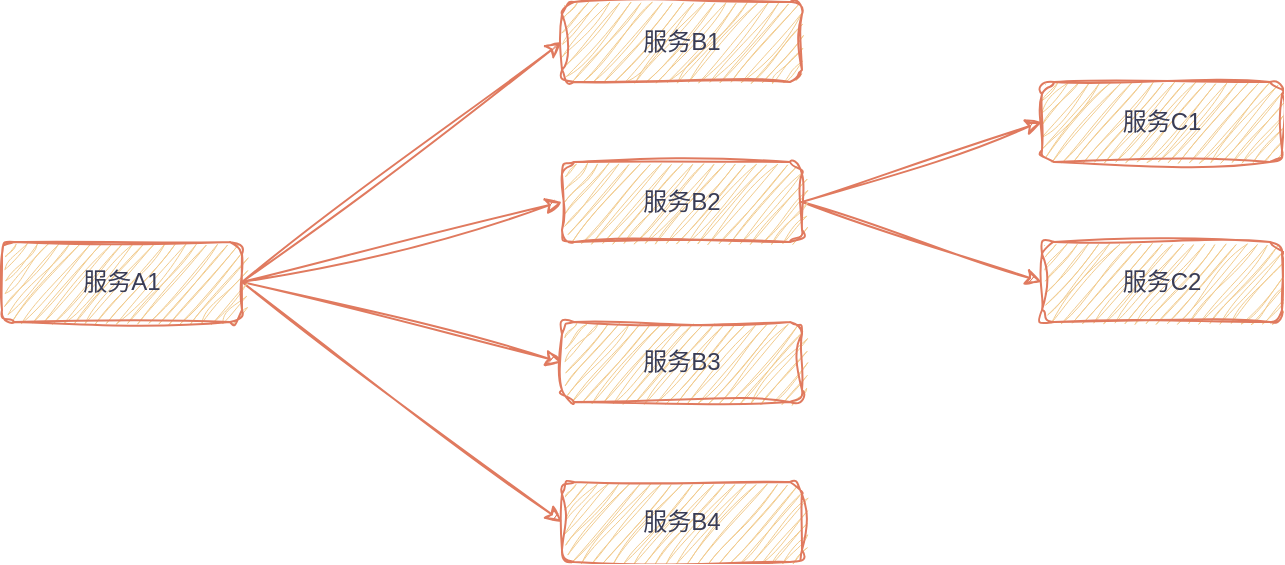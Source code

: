 <mxfile version="24.8.6">
  <diagram name="第 1 页" id="TsuZlVNlwBFfq6maTT24">
    <mxGraphModel dx="1260" dy="587" grid="1" gridSize="10" guides="1" tooltips="1" connect="1" arrows="1" fold="1" page="1" pageScale="1" pageWidth="3200" pageHeight="2400" math="0" shadow="0">
      <root>
        <mxCell id="0" />
        <mxCell id="1" parent="0" />
        <mxCell id="fMhGvrMlXt7Lq60lGn1u-2" value="服务B1" style="rounded=1;whiteSpace=wrap;html=1;sketch=1;curveFitting=1;jiggle=2;labelBackgroundColor=none;fillColor=#F2CC8F;strokeColor=#E07A5F;fontColor=#393C56;" vertex="1" parent="1">
          <mxGeometry x="680" y="1040" width="120" height="40" as="geometry" />
        </mxCell>
        <mxCell id="fMhGvrMlXt7Lq60lGn1u-19" style="edgeStyle=none;rounded=0;sketch=1;hachureGap=4;jiggle=2;curveFitting=1;orthogonalLoop=1;jettySize=auto;html=1;exitX=1;exitY=0.5;exitDx=0;exitDy=0;entryX=0;entryY=0.5;entryDx=0;entryDy=0;strokeColor=#E07A5F;fontFamily=Architects Daughter;fontSource=https%3A%2F%2Ffonts.googleapis.com%2Fcss%3Ffamily%3DArchitects%2BDaughter;fontColor=#393C56;fillColor=#F2CC8F;" edge="1" parent="1" source="fMhGvrMlXt7Lq60lGn1u-5" target="fMhGvrMlXt7Lq60lGn1u-17">
          <mxGeometry relative="1" as="geometry" />
        </mxCell>
        <mxCell id="fMhGvrMlXt7Lq60lGn1u-22" style="edgeStyle=none;rounded=0;sketch=1;hachureGap=4;jiggle=2;curveFitting=1;orthogonalLoop=1;jettySize=auto;html=1;exitX=1;exitY=0.5;exitDx=0;exitDy=0;entryX=0;entryY=0.5;entryDx=0;entryDy=0;strokeColor=#E07A5F;fontFamily=Architects Daughter;fontSource=https%3A%2F%2Ffonts.googleapis.com%2Fcss%3Ffamily%3DArchitects%2BDaughter;fontColor=#393C56;fillColor=#F2CC8F;" edge="1" parent="1" source="fMhGvrMlXt7Lq60lGn1u-5" target="fMhGvrMlXt7Lq60lGn1u-18">
          <mxGeometry relative="1" as="geometry" />
        </mxCell>
        <mxCell id="fMhGvrMlXt7Lq60lGn1u-5" value="服务B2" style="rounded=1;whiteSpace=wrap;html=1;sketch=1;curveFitting=1;jiggle=2;labelBackgroundColor=none;fillColor=#F2CC8F;strokeColor=#E07A5F;fontColor=#393C56;" vertex="1" parent="1">
          <mxGeometry x="680" y="1120" width="120" height="40" as="geometry" />
        </mxCell>
        <mxCell id="fMhGvrMlXt7Lq60lGn1u-6" value="服务B3" style="rounded=1;whiteSpace=wrap;html=1;sketch=1;curveFitting=1;jiggle=2;labelBackgroundColor=none;fillColor=#F2CC8F;strokeColor=#E07A5F;fontColor=#393C56;" vertex="1" parent="1">
          <mxGeometry x="680" y="1200" width="120" height="40" as="geometry" />
        </mxCell>
        <mxCell id="fMhGvrMlXt7Lq60lGn1u-7" value="服务B4" style="rounded=1;whiteSpace=wrap;html=1;sketch=1;curveFitting=1;jiggle=2;labelBackgroundColor=none;fillColor=#F2CC8F;strokeColor=#E07A5F;fontColor=#393C56;" vertex="1" parent="1">
          <mxGeometry x="680" y="1280" width="120" height="40" as="geometry" />
        </mxCell>
        <mxCell id="fMhGvrMlXt7Lq60lGn1u-13" style="edgeStyle=none;rounded=0;sketch=1;hachureGap=4;jiggle=2;curveFitting=1;orthogonalLoop=1;jettySize=auto;html=1;exitX=1;exitY=0.5;exitDx=0;exitDy=0;entryX=0;entryY=0.5;entryDx=0;entryDy=0;strokeColor=#E07A5F;fontFamily=Architects Daughter;fontSource=https%3A%2F%2Ffonts.googleapis.com%2Fcss%3Ffamily%3DArchitects%2BDaughter;fontColor=#393C56;fillColor=#F2CC8F;" edge="1" parent="1" source="fMhGvrMlXt7Lq60lGn1u-10" target="fMhGvrMlXt7Lq60lGn1u-2">
          <mxGeometry relative="1" as="geometry" />
        </mxCell>
        <mxCell id="fMhGvrMlXt7Lq60lGn1u-14" style="edgeStyle=none;rounded=0;sketch=1;hachureGap=4;jiggle=2;curveFitting=1;orthogonalLoop=1;jettySize=auto;html=1;exitX=1;exitY=0.5;exitDx=0;exitDy=0;entryX=0;entryY=0.5;entryDx=0;entryDy=0;strokeColor=#E07A5F;fontFamily=Architects Daughter;fontSource=https%3A%2F%2Ffonts.googleapis.com%2Fcss%3Ffamily%3DArchitects%2BDaughter;fontColor=#393C56;fillColor=#F2CC8F;" edge="1" parent="1" source="fMhGvrMlXt7Lq60lGn1u-10" target="fMhGvrMlXt7Lq60lGn1u-5">
          <mxGeometry relative="1" as="geometry" />
        </mxCell>
        <mxCell id="fMhGvrMlXt7Lq60lGn1u-15" style="edgeStyle=none;rounded=0;sketch=1;hachureGap=4;jiggle=2;curveFitting=1;orthogonalLoop=1;jettySize=auto;html=1;exitX=1;exitY=0.5;exitDx=0;exitDy=0;entryX=0;entryY=0.5;entryDx=0;entryDy=0;strokeColor=#E07A5F;fontFamily=Architects Daughter;fontSource=https%3A%2F%2Ffonts.googleapis.com%2Fcss%3Ffamily%3DArchitects%2BDaughter;fontColor=#393C56;fillColor=#F2CC8F;" edge="1" parent="1" source="fMhGvrMlXt7Lq60lGn1u-10" target="fMhGvrMlXt7Lq60lGn1u-6">
          <mxGeometry relative="1" as="geometry" />
        </mxCell>
        <mxCell id="fMhGvrMlXt7Lq60lGn1u-16" style="edgeStyle=none;rounded=0;sketch=1;hachureGap=4;jiggle=2;curveFitting=1;orthogonalLoop=1;jettySize=auto;html=1;exitX=1;exitY=0.5;exitDx=0;exitDy=0;entryX=0;entryY=0.5;entryDx=0;entryDy=0;strokeColor=#E07A5F;fontFamily=Architects Daughter;fontSource=https%3A%2F%2Ffonts.googleapis.com%2Fcss%3Ffamily%3DArchitects%2BDaughter;fontColor=#393C56;fillColor=#F2CC8F;" edge="1" parent="1" source="fMhGvrMlXt7Lq60lGn1u-10" target="fMhGvrMlXt7Lq60lGn1u-7">
          <mxGeometry relative="1" as="geometry" />
        </mxCell>
        <mxCell id="fMhGvrMlXt7Lq60lGn1u-10" value="服务A1" style="rounded=1;whiteSpace=wrap;html=1;sketch=1;curveFitting=1;jiggle=2;labelBackgroundColor=none;fillColor=#F2CC8F;strokeColor=#E07A5F;fontColor=#393C56;" vertex="1" parent="1">
          <mxGeometry x="400" y="1160" width="120" height="40" as="geometry" />
        </mxCell>
        <mxCell id="fMhGvrMlXt7Lq60lGn1u-17" value="服务C1" style="rounded=1;whiteSpace=wrap;html=1;sketch=1;curveFitting=1;jiggle=2;labelBackgroundColor=none;fillColor=#F2CC8F;strokeColor=#E07A5F;fontColor=#393C56;" vertex="1" parent="1">
          <mxGeometry x="920" y="1080" width="120" height="40" as="geometry" />
        </mxCell>
        <mxCell id="fMhGvrMlXt7Lq60lGn1u-18" value="服务C2" style="rounded=1;whiteSpace=wrap;html=1;sketch=1;curveFitting=1;jiggle=2;labelBackgroundColor=none;fillColor=#F2CC8F;strokeColor=#E07A5F;fontColor=#393C56;" vertex="1" parent="1">
          <mxGeometry x="920" y="1160" width="120" height="40" as="geometry" />
        </mxCell>
      </root>
    </mxGraphModel>
  </diagram>
</mxfile>
